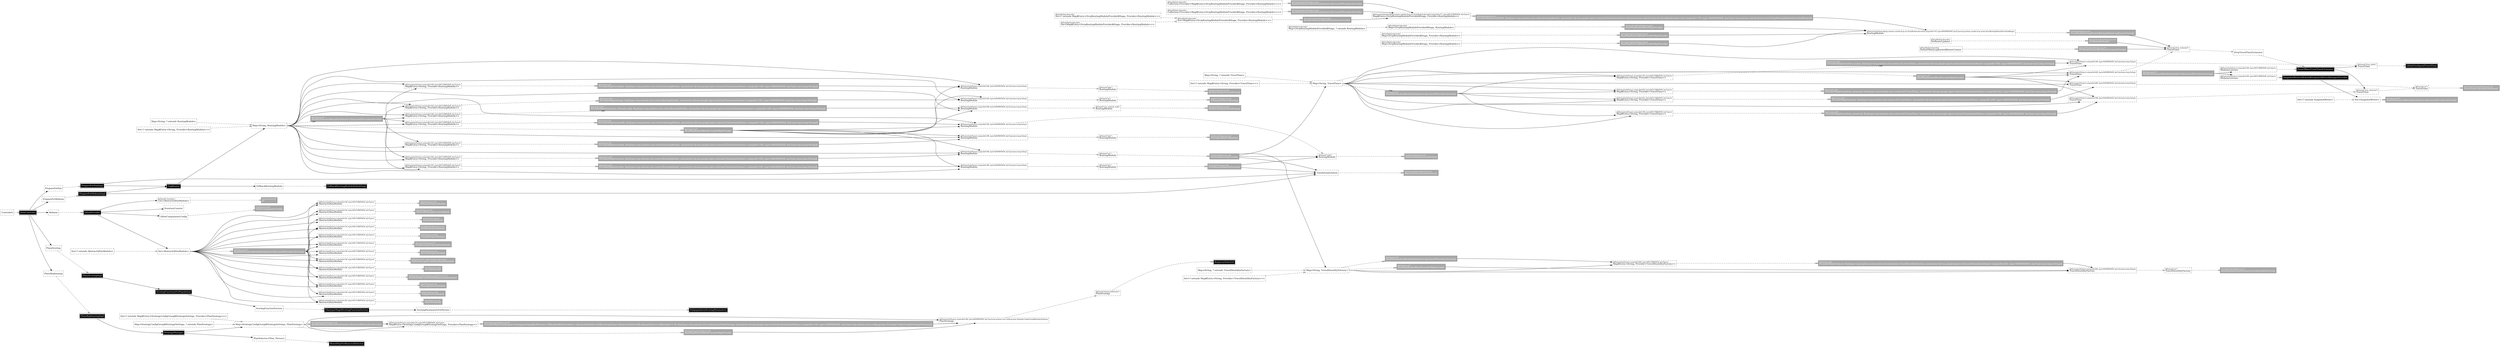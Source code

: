 digraph injector {
graph [rankdir=LR];
x8 [margin="0.02,0", shape=box, style=solid, label=<<table cellspacing="0" cellpadding="5" cellborder="0" border="0"><tr><td align="left" port="header" bgcolor="#aaaaaa"><font color="#ffffff" point-size="10">Injector.java:129<br align="left"/></font><font color="#ffffff">ProviderMapEntry(dvrp_observed, Key[type=org.matsim.core.router.util.TravelTime, annotation=@com.google.inject.internal.Element(setName=,uniqueId=198, type=MAPBINDER, keyType=java.lang.String)])<br align="left"/></font></td></tr></table>>]
x11 [margin="0.02,0", shape=box, style=solid, label=<<table cellspacing="0" cellpadding="5" cellborder="0" border="0"><tr><td align="left" port="header" bgcolor="#aaaaaa"><font color="#ffffff" point-size="10">AbstractDvrpModeModule.java:56<br align="left"/></font><font color="#ffffff">DrtModeModule$DrtRouteCreatorProvider<br align="left"/></font></td></tr></table>>]
x83 [margin="0.02,0", shape=box, style=solid, label=<<table cellspacing="0" cellpadding="5" cellborder="0" border="0"><tr><td align="left" port="header" bgcolor="#aaaaaa"><font color="#ffffff" point-size="10">Injector.java:129<br align="left"/></font><font color="#ffffff">ProviderMapEntry(bike, Key[type=org.matsim.core.router.RoutingModule, annotation=@com.google.inject.internal.Element(setName=,uniqueId=194, type=MAPBINDER, keyType=java.lang.String)])<br align="left"/></font></td></tr></table>>]
x72 [margin="0.02,0", shape=box, style=dashed, label=<<table cellspacing="0" cellpadding="5" cellborder="0" border="0"><tr><td align="left" port="header" bgcolor="#ffffff"><font color="#000000">Set&lt;? extends Map$Entry&lt;String, Provider&lt;RoutingModule&gt;&gt;&gt;<br align="left"/></font></td></tr></table>>]
x77 [margin="0.02,0", shape=box, style=solid, label=<<table cellspacing="0" cellpadding="5" cellborder="0" border="0"><tr><td align="left" port="header" bgcolor="#000000"><font color="#ffffff">SnapshotWritersModule$SnapshotWriterManagerProvider<br align="left"/></font></td></tr></table>>]
x24 [margin="0.02,0", shape=box, style=dashed, label=<<table cellspacing="0" cellpadding="5" cellborder="0" border="0"><tr><td align="left" port="header" bgcolor="#ffffff"><font color="#000000" point-size="10">@Element(setName=,uniqueId=140, type=MULTIBINDER, keyType=)<br align="left"/></font><font color="#000000">AbstractQSimModule<br align="left"/></font></td></tr></table>>]
x36 [margin="0.02,0", shape=box, style=dashed, label=<<table cellspacing="0" cellpadding="5" cellborder="0" border="0"><tr><td align="left" port="header" bgcolor="#ffffff"><font color="#000000" point-size="10">@Element(setName=,uniqueId=163, type=MULTIBINDER, keyType=)<br align="left"/></font><font color="#000000">AbstractQSimModule<br align="left"/></font></td></tr></table>>]
x126 [margin="0.02,0", shape=box, style=dashed, label=<<table cellspacing="0" cellpadding="5" cellborder="0" border="0"><tr><td align="left" port="header" bgcolor="#ffffff"><font color="#000000" point-size="10">@Named("non_network_walk")<br align="left"/></font><font color="#000000">RoutingModule<br align="left"/></font></td></tr></table>>]
x50 [margin="0.02,0", shape=box, style=solid, label=<<table cellspacing="0" cellpadding="5" cellborder="0" border="0"><tr><td align="left" port="header" bgcolor="#aaaaaa"><font color="#ffffff" point-size="10">AbstractDvrpModeModule.java:64<br align="left"/></font><font color="#ffffff">RealMultibinder$RealMultibinderProvider<br align="left"/></font></td></tr></table>>]
x55 [margin="0.02,0", shape=box, style=solid, label=<<table cellspacing="0" cellpadding="5" cellborder="0" border="0"><tr><td align="left" port="header" bgcolor="#aaaaaa"><font color="#ffffff" point-size="10">AbstractDvrpModeModule.java:64<br align="left"/></font><font color="#ffffff">RealMultibinder$RealMultibinderCollectionOfProvidersProvider<br align="left"/></font></td></tr></table>>]
x68 [margin="0.02,0", shape=box, style=dashed, label=<<table cellspacing="0" cellpadding="5" cellborder="0" border="0"><tr><td align="left" port="header" bgcolor="#ffffff"><font color="#000000" point-size="10">@Element(setName=,uniqueId=156, type=MULTIBINDER, keyType=)<br align="left"/></font><font color="#000000">MobsimListener<br align="left"/></font></td></tr></table>>]
x51 [margin="0.02,0", shape=box, style=dashed, label=<<table cellspacing="0" cellpadding="5" cellborder="0" border="0"><tr><td align="left" port="header" bgcolor="#ffffff"><font color="#000000">DvrpTravelTimeEstimator<br align="left"/></font></td></tr></table>>]
x99 [margin="0.02,0", shape=box, style=dashed, label=<<table cellspacing="0" cellpadding="5" cellborder="0" border="0"><tr><td align="left" port="header" bgcolor="#ffffff"><font color="#000000" point-size="10">@Element(setName=,uniqueId=192, type=MAPBINDER, keyType=java.lang.String)<br align="left"/></font><font color="#000000">RoutingModule<br align="left"/></font></td></tr></table>>]
x113 [margin="0.02,0", shape=box, style=dashed, label=<<table cellspacing="0" cellpadding="5" cellborder="0" border="0"><tr><td align="left" port="header" bgcolor="#ffffff"><font color="#000000" point-size="10">@Element(setName=,uniqueId=185, type=MULTIBINDER, keyType=)<br align="left"/></font><font color="#000000">Map$Entry&lt;String, Provider&lt;RoutingModule&gt;&gt;<br align="left"/></font></td></tr></table>>]
x37 [margin="0.02,0", shape=box, style=solid, label=<<table cellspacing="0" cellpadding="5" cellborder="0" border="0"><tr><td align="left" port="header" bgcolor="#aaaaaa"><font color="#ffffff" point-size="10">FleetModule.java:81<br align="left"/></font><font color="#ffffff">FleetModule$2<br align="left"/></font></td></tr></table>>]
x127 [margin="0.02,0", shape=box, style=solid, label=<<table cellspacing="0" cellpadding="5" cellborder="0" border="0"><tr><td align="left" port="header" bgcolor="#aaaaaa"><font color="#ffffff" point-size="10">TripRouterModule.java:58<br align="left"/></font><font color="#ffffff">BeelineTeleportationRouting<br align="left"/></font></td></tr></table>>]
x54 [margin="0.02,0", shape=box, style=dashed, label=<<table cellspacing="0" cellpadding="5" cellborder="0" border="0"><tr><td align="left" port="header" bgcolor="#ffffff"><font color="#000000" point-size="10">@DvrpMode(value=drt)<br align="left"/></font><font color="#000000">Collection&lt;Provider&lt;Map$Entry&lt;DvrpRoutingModuleProvider$Stage, Provider&lt;RoutingModule&gt;&gt;&gt;&gt;<br align="left"/></font></td></tr></table>>]
x131 [margin="0.02,0", shape=box, style=solid, label=<<table cellspacing="0" cellpadding="5" cellborder="0" border="0"><tr><td align="left" port="header" bgcolor="#aaaaaa"><font color="#ffffff" point-size="10">Injector.java:129<br align="left"/></font><font color="#ffffff">ProviderMapEntry(pt, Key[type=org.matsim.core.router.RoutingModule, annotation=@com.google.inject.internal.Element(setName=,uniqueId=182, type=MAPBINDER, keyType=java.lang.String)])<br align="left"/></font></td></tr></table>>]
x25 [margin="0.02,0", shape=box, style=solid, label=<<table cellspacing="0" cellpadding="5" cellborder="0" border="0"><tr><td align="left" port="header" bgcolor="#aaaaaa"><font color="#ffffff" point-size="10">QSimModule.java:96<br align="left"/></font><font color="#ffffff">TeleportationModule<br align="left"/></font></td></tr></table>>]
x49 [margin="0.02,0", shape=box, style=dashed, label=<<table cellspacing="0" cellpadding="5" cellborder="0" border="0"><tr><td align="left" port="header" bgcolor="#ffffff"><font color="#000000" point-size="10">@DvrpMode(value=drt)<br align="left"/></font><font color="#000000">Set&lt;Map$Entry&lt;DvrpRoutingModuleProvider$Stage, Provider&lt;RoutingModule&gt;&gt;&gt;<br align="left"/></font></td></tr></table>>]
x16 [margin="0.02,0", shape=box, style=solid, label=<<table cellspacing="0" cellpadding="5" cellborder="0" border="0"><tr><td align="left" port="header" bgcolor="#000000"><font color="#ffffff">DvrpOfflineTravelTimeEstimator<br align="left"/></font></td></tr></table>>]
x62 [margin="0.02,0", shape=box, style=dashed, label=<<table cellspacing="0" cellpadding="5" cellborder="0" border="0"><tr><td align="left" port="header" bgcolor="#ffffff"><font color="#000000">Map&lt;StrategyConfigGroup$StrategySettings, ? extends PlanStrategy&gt;<br align="left"/></font></td></tr></table>>]
x124 [margin="0.02,0", shape=box, style=dashed, label=<<table cellspacing="0" cellpadding="5" cellborder="0" border="0"><tr><td align="left" port="header" bgcolor="#ffffff"><font color="#000000" point-size="10">@Element(setName=@org.matsim.contrib.dvrp.run.DvrpMode(value=drt),uniqueId=171, type=MULTIBINDER, keyType=)<br align="left"/></font><font color="#000000">Map$Entry&lt;DvrpRoutingModuleProvider$Stage, Provider&lt;RoutingModule&gt;&gt;<br align="left"/></font></td></tr></table>>]
x2 [margin="0.02,0", shape=box, style=dashed, label=<<table cellspacing="0" cellpadding="5" cellborder="0" border="0"><tr><td align="left" port="header" bgcolor="#ffffff"><font color="#000000" point-size="10">@Element(setName=,uniqueId=201, type=MULTIBINDER, keyType=)<br align="left"/></font><font color="#000000">Map$Entry&lt;String, Provider&lt;TravelTime&gt;&gt;<br align="left"/></font></td></tr></table>>]
x35 [margin="0.02,0", shape=box, style=solid, label=<<table cellspacing="0" cellpadding="5" cellborder="0" border="0"><tr><td align="left" port="header" bgcolor="#aaaaaa"><font color="#ffffff" point-size="10">Modules.java:237<br align="left"/></font><font color="#ffffff">RealMultibinder$RealMultibinderCollectionOfProvidersProvider<br align="left"/></font></td></tr></table>>]
x56 [margin="0.02,0", shape=box, style=dashed, label=<<table cellspacing="0" cellpadding="5" cellborder="0" border="0"><tr><td align="left" port="header" bgcolor="#ffffff"><font color="#000000">Set&lt;? extends Map$Entry&lt;String, Provider&lt;TravelDisutilityFactory&gt;&gt;&gt;<br align="left"/></font></td></tr></table>>]
x98 [margin="0.02,0", shape=box, style=solid, label=<<table cellspacing="0" cellpadding="5" cellborder="0" border="0"><tr><td align="left" port="header" bgcolor="#aaaaaa"><font color="#ffffff" point-size="10">AbstractDvrpModeModule.java:64<br align="left"/></font><font color="#ffffff">RealMapBinder$RealProviderMapProvider<br align="left"/></font></td></tr></table>>]
x59 [margin="0.02,0", shape=box, style=dashed, label=<<table cellspacing="0" cellpadding="5" cellborder="0" border="0"><tr><td align="left" port="header" bgcolor="#ffffff"><font color="#000000">FallbackRoutingModule<br align="left"/></font></td></tr></table>>]
x82 [margin="0.02,0", shape=box, style=dashed, label=<<table cellspacing="0" cellpadding="5" cellborder="0" border="0"><tr><td align="left" port="header" bgcolor="#ffffff"><font color="#000000" point-size="10">@Element(setName=,uniqueId=195, type=MULTIBINDER, keyType=)<br align="left"/></font><font color="#000000">Map$Entry&lt;String, Provider&lt;RoutingModule&gt;&gt;<br align="left"/></font></td></tr></table>>]
x105 [margin="0.02,0", shape=box, style=dashed, label=<<table cellspacing="0" cellpadding="5" cellborder="0" border="0"><tr><td align="left" port="header" bgcolor="#ffffff"><font color="#000000" point-size="10">@Element(setName=,uniqueId=190, type=MAPBINDER, keyType=java.lang.String)<br align="left"/></font><font color="#000000">RoutingModule<br align="left"/></font></td></tr></table>>]
x173 [margin="0.02,0", shape=box, style=dashed, label=<<table cellspacing="0" cellpadding="5" cellborder="0" border="0"><tr><td align="left" port="header" bgcolor="#ffffff"><font color="#000000">Map&lt;String, RoutingModule&gt;<br align="left"/></font></td></tr></table>>]
x7 [margin="0.02,0", shape=box, style=dashed, label=<<table cellspacing="0" cellpadding="5" cellborder="0" border="0"><tr><td align="left" port="header" bgcolor="#ffffff"><font color="#000000" point-size="10">@Element(setName=,uniqueId=199, type=MULTIBINDER, keyType=)<br align="left"/></font><font color="#000000">Map$Entry&lt;String, Provider&lt;TravelTime&gt;&gt;<br align="left"/></font></td></tr></table>>]
x116 [margin="0.02,0", shape=box, style=solid, label=<<table cellspacing="0" cellpadding="5" cellborder="0" border="0"><tr><td align="left" port="header" bgcolor="#aaaaaa"><font color="#ffffff" point-size="10">Injector.java:129<br align="left"/></font><font color="#ffffff">ProviderMapEntry(ride, Key[type=org.matsim.core.router.RoutingModule, annotation=@com.google.inject.internal.Element(setName=,uniqueId=190, type=MAPBINDER, keyType=java.lang.String)])<br align="left"/></font></td></tr></table>>]
x146 [margin="0.02,0", shape=box, style=solid, label=<<table cellspacing="0" cellpadding="5" cellborder="0" border="0"><tr><td align="left" port="header" bgcolor="#000000"><font color="#ffffff">PrepareForMobsimImpl<br align="left"/></font></td></tr></table>>]
x120 [margin="0.02,0", shape=box, style=dashed, label=<<table cellspacing="0" cellpadding="5" cellborder="0" border="0"><tr><td align="left" port="header" bgcolor="#ffffff"><font color="#000000" point-size="10">@Element(setName=@org.matsim.contrib.dvrp.run.DvrpMode(value=drt),uniqueId=170, type=MAPBINDER, keyType=org.matsim.contrib.dvrp.router.DvrpRoutingModuleProvider$Stage)<br align="left"/></font><font color="#000000">RoutingModule<br align="left"/></font></td></tr></table>>]
x115 [margin="0.02,0", shape=box, style=dashed, label=<<table cellspacing="0" cellpadding="5" cellborder="0" border="0"><tr><td align="left" port="header" bgcolor="#ffffff"><font color="#000000" point-size="10">@Element(setName=,uniqueId=191, type=MULTIBINDER, keyType=)<br align="left"/></font><font color="#000000">Map$Entry&lt;String, Provider&lt;RoutingModule&gt;&gt;<br align="left"/></font></td></tr></table>>]
x17 [margin="0.02,0", shape=box, style=dashed, label=<<table cellspacing="0" cellpadding="5" cellborder="0" border="0"><tr><td align="left" port="header" bgcolor="#ffffff"><font color="#000000" point-size="10">@Element(setName=,uniqueId=139, type=MULTIBINDER, keyType=)<br align="left"/></font><font color="#000000">AbstractQSimModule<br align="left"/></font></td></tr></table>>]
x61 [margin="0.02,0", shape=box, style=dashed, label=<<table cellspacing="0" cellpadding="5" cellborder="0" border="0"><tr><td align="left" port="header" bgcolor="#ffffff"><font color="#000000" point-size="10">@DvrpMode(value=drt)<br align="left"/></font><font color="#000000">Set&lt;? extends Map$Entry&lt;DvrpRoutingModuleProvider$Stage, Provider&lt;RoutingModule&gt;&gt;&gt;<br align="left"/></font></td></tr></table>>]
x31 [margin="0.02,0", shape=box, style=solid, label=<<table cellspacing="0" cellpadding="5" cellborder="0" border="0"><tr><td align="left" port="header" bgcolor="#aaaaaa"><font color="#ffffff" point-size="10">QSimModule.java:96<br align="left"/></font><font color="#ffffff">PopulationModule<br align="left"/></font></td></tr></table>>]
x130 [margin="0.02,0", shape=box, style=dashed, label=<<table cellspacing="0" cellpadding="5" cellborder="0" border="0"><tr><td align="left" port="header" bgcolor="#ffffff"><font color="#000000" point-size="10">@Element(setName=,uniqueId=183, type=MULTIBINDER, keyType=)<br align="left"/></font><font color="#000000">Map$Entry&lt;String, Provider&lt;RoutingModule&gt;&gt;<br align="left"/></font></td></tr></table>>]
x137 [margin="0.02,0", shape=box, style=dashed, label=<<table cellspacing="0" cellpadding="5" cellborder="0" border="0"><tr><td align="left" port="header" bgcolor="#ffffff"><font color="#000000" point-size="10">@Element(setName=,uniqueId=202, type=MAPBINDER, keyType=java.lang.String)<br align="left"/></font><font color="#000000">TravelTime<br align="left"/></font></td></tr></table>>]
x156 [margin="0.02,0", shape=box, style=dashed, label=<<table cellspacing="0" cellpadding="5" cellborder="0" border="0"><tr><td align="left" port="header" bgcolor="#ffffff"><font color="#000000">Map&lt;String, ? extends TravelDisutilityFactory&gt;<br align="left"/></font></td></tr></table>>]
x9 [margin="0.02,0", shape=box, style=dashed, label=<<table cellspacing="0" cellpadding="5" cellborder="0" border="0"><tr><td align="left" port="header" bgcolor="#ffffff"><font color="#000000" point-size="10">@Element(setName=,uniqueId=146, type=MAPBINDER, keyType=org.matsim.core.config.groups.StrategyConfigGroup$StrategySettings)<br align="left"/></font><font color="#000000">PlanStrategy<br align="left"/></font></td></tr></table>>]
x84 [margin="0.02,0", shape=box, style=solid, label=<<table cellspacing="0" cellpadding="5" cellborder="0" border="0"><tr><td align="left" port="header" bgcolor="#000000"><font color="#ffffff">StrategyManager<br align="left"/></font></td></tr></table>>]
x103 [margin="0.02,0", shape=box, style=dashed, label=<<table cellspacing="0" cellpadding="5" cellborder="0" border="0"><tr><td align="left" port="header" bgcolor="#ffffff"><font color="#000000" point-size="10">@Element(setName=,uniqueId=182, type=MAPBINDER, keyType=java.lang.String)<br align="left"/></font><font color="#000000">RoutingModule<br align="left"/></font></td></tr></table>>]
x158 [margin="0.02,0", shape=box, style=solid, label=<<table cellspacing="0" cellpadding="5" cellborder="0" border="0"><tr><td align="left" port="header" bgcolor="#aaaaaa"><font color="#ffffff" point-size="10">Controler.java:500<br align="left"/></font><font color="#ffffff">QSimComponentsConfig<br align="left"/></font></td></tr></table>>]
x135 [margin="0.02,0", shape=box, style=dashed, label=<<table cellspacing="0" cellpadding="5" cellborder="0" border="0"><tr><td align="left" port="header" bgcolor="#ffffff"><font color="#000000" point-size="10">@DvrpMode(value=drt)<br align="left"/></font><font color="#000000">Map&lt;DvrpRoutingModuleProvider$Stage, ? extends RoutingModule&gt;<br align="left"/></font></td></tr></table>>]
x86 [margin="0.02,0", shape=box, style=dashed, label=<<table cellspacing="0" cellpadding="5" cellborder="0" border="0"><tr><td align="left" port="header" bgcolor="#ffffff"><font color="#000000">Map&lt;String, ? extends RoutingModule&gt;<br align="left"/></font></td></tr></table>>]
x14 [margin="0.02,0", shape=box, style=solid, label=<<table cellspacing="0" cellpadding="5" cellborder="0" border="0"><tr><td align="left" port="header" bgcolor="#aaaaaa"><font color="#ffffff" point-size="10">Injector.java:129<br align="left"/></font><font color="#ffffff">ProviderMapEntry(dvrp_initial, Key[type=org.matsim.core.router.util.TravelTime, annotation=@com.google.inject.internal.Element(setName=,uniqueId=196, type=MAPBINDER, keyType=java.lang.String)])<br align="left"/></font></td></tr></table>>]
x164 [margin="0.02,0", shape=box, style=dashed, label=<<table cellspacing="0" cellpadding="5" cellborder="0" border="0"><tr><td align="left" port="header" bgcolor="#ffffff"><font color="#000000">ScoringFunctionFactory<br align="left"/></font></td></tr></table>>]
x102 [margin="0.02,0", shape=box, style=dashed, label=<<table cellspacing="0" cellpadding="5" cellborder="0" border="0"><tr><td align="left" port="header" bgcolor="#ffffff"><font color="#000000" point-size="10">@Element(setName=,uniqueId=204, type=MAPBINDER, keyType=java.lang.String)<br align="left"/></font><font color="#000000">TravelDisutilityFactory<br align="left"/></font></td></tr></table>>]
x147 [margin="0.02,0", shape=box, style=dashed, label=<<table cellspacing="0" cellpadding="5" cellborder="0" border="0"><tr><td align="left" port="header" bgcolor="#ffffff"><font color="#000000">Mobsim<br align="left"/></font></td></tr></table>>]
x81 [margin="0.02,0", shape=box, style=solid, label=<<table cellspacing="0" cellpadding="5" cellborder="0" border="0"><tr><td align="left" port="header" bgcolor="#aaaaaa"><font color="#ffffff" point-size="10">Injector.java:129<br align="left"/></font><font color="#ffffff">ProviderMapEntry(walk, Key[type=org.matsim.core.router.RoutingModule, annotation=@com.google.inject.internal.Element(setName=,uniqueId=192, type=MAPBINDER, keyType=java.lang.String)])<br align="left"/></font></td></tr></table>>]
x92 [margin="0.02,0", shape=box, style=solid, label=<<table cellspacing="0" cellpadding="5" cellborder="0" border="0"><tr><td align="left" port="header" bgcolor="#aaaaaa"><font color="#ffffff" point-size="10">TimeInterpretationModule.java:16<br align="left"/></font><font color="#ffffff">#provideTimeInterpretation()<br align="left"/></font></td></tr></table>>]
x100 [margin="0.02,0", shape=box, style=dashed, label=<<table cellspacing="0" cellpadding="5" cellborder="0" border="0"><tr><td align="left" port="header" bgcolor="#ffffff"><font color="#000000" point-size="10">@Element(setName=,uniqueId=194, type=MAPBINDER, keyType=java.lang.String)<br align="left"/></font><font color="#000000">RoutingModule<br align="left"/></font></td></tr></table>>]
x117 [margin="0.02,0", shape=box, style=solid, label=<<table cellspacing="0" cellpadding="5" cellborder="0" border="0"><tr><td align="left" port="header" bgcolor="#aaaaaa"><font color="#ffffff" point-size="10">Modules.java:237<br align="left"/></font><font color="#ffffff">RealMultibinder$RealMultibinderCollectionOfProvidersProvider<br align="left"/></font></td></tr></table>>]
x140 [margin="0.02,0", shape=box, style=solid, label=<<table cellspacing="0" cellpadding="5" cellborder="0" border="0"><tr><td align="left" port="header" bgcolor="#aaaaaa"><font color="#ffffff" point-size="10">Injector.java:129<br align="left"/></font><font color="#ffffff">ProviderMapEntry(car, Key[type=org.matsim.core.router.costcalculators.TravelDisutilityFactory, annotation=@com.google.inject.internal.Element(setName=,uniqueId=204, type=MAPBINDER, keyType=java.lang.String)])<br align="left"/></font></td></tr></table>>]
x28 [margin="0.02,0", shape=box, style=dashed, label=<<table cellspacing="0" cellpadding="5" cellborder="0" border="0"><tr><td align="left" port="header" bgcolor="#ffffff"><font color="#000000" point-size="10">@Element(setName=,uniqueId=142, type=MULTIBINDER, keyType=)<br align="left"/></font><font color="#000000">AbstractQSimModule<br align="left"/></font></td></tr></table>>]
x153 [margin="0.02,0", shape=box, style=solid, label=<<table cellspacing="0" cellpadding="5" cellborder="0" border="0"><tr><td align="left" port="header" bgcolor="#aaaaaa"><font color="#ffffff" point-size="10">AbstractDvrpModeModule.java:56<br align="left"/></font><font color="#ffffff">DrtModeModule$1<br align="left"/></font></td></tr></table>>]
x118 [margin="0.02,0", shape=box, style=dashed, label=<<table cellspacing="0" cellpadding="5" cellborder="0" border="0"><tr><td align="left" port="header" bgcolor="#ffffff"><font color="#000000" point-size="10">@Element(setName=,uniqueId=187, type=MULTIBINDER, keyType=)<br align="left"/></font><font color="#000000">Map$Entry&lt;String, Provider&lt;RoutingModule&gt;&gt;<br align="left"/></font></td></tr></table>>]
x73 [margin="0.02,0", shape=box, style=dashed, label=<<table cellspacing="0" cellpadding="5" cellborder="0" border="0"><tr><td align="left" port="header" bgcolor="#ffffff"><font color="#000000">PlansScoring<br align="left"/></font></td></tr></table>>]
x151 [margin="0.02,0", shape=box, style=solid, label=<<table cellspacing="0" cellpadding="5" cellborder="0" border="0"><tr><td align="left" port="header" bgcolor="#000000"><font color="#ffffff">NewControler<br align="left"/></font></td></tr></table>>]
x29 [margin="0.02,0", shape=box, style=solid, label=<<table cellspacing="0" cellpadding="5" cellborder="0" border="0"><tr><td align="left" port="header" bgcolor="#aaaaaa"><font color="#ffffff" point-size="10">QSimModule.java:96<br align="left"/></font><font color="#ffffff">NetworkChangeEventsModule<br align="left"/></font></td></tr></table>>]
x134 [margin="0.02,0", shape=box, style=solid, label=<<table cellspacing="0" cellpadding="5" cellborder="0" border="0"><tr><td align="left" port="header" bgcolor="#aaaaaa"><font color="#ffffff" point-size="10">Injector.java:129<br align="left"/></font><font color="#ffffff">ProviderMapEntry(non_network_walk, Key[type=org.matsim.core.router.RoutingModule, annotation=@com.google.inject.internal.Element(setName=,uniqueId=188, type=MAPBINDER, keyType=java.lang.String)])<br align="left"/></font></td></tr></table>>]
x161 [margin="0.02,0", shape=box, style=solid, label=<<table cellspacing="0" cellpadding="5" cellborder="0" border="0"><tr><td align="left" port="header" bgcolor="#000000"><font color="#ffffff">SubpopulationScoringParameters<br align="left"/></font></td></tr></table>>]
x157 [margin="0.02,0", shape=box, style=dashed, label=<<table cellspacing="0" cellpadding="5" cellborder="0" border="0"><tr><td align="left" port="header" bgcolor="#ffffff"><font color="#000000">QSimComponentsConfig<br align="left"/></font></td></tr></table>>]
x5 [margin="0.02,0", shape=box, style=dashed, label=<<table cellspacing="0" cellpadding="5" cellborder="0" border="0"><tr><td align="left" port="header" bgcolor="#ffffff"><font color="#000000" point-size="10">@Element(setName=,uniqueId=203, type=MULTIBINDER, keyType=)<br align="left"/></font><font color="#000000">Map$Entry&lt;String, Provider&lt;TravelTime&gt;&gt;<br align="left"/></font></td></tr></table>>]
x48 [margin="0.02,0", shape=box, style=solid, label=<<table cellspacing="0" cellpadding="5" cellborder="0" border="0"><tr><td align="left" port="header" bgcolor="#aaaaaa"><font color="#ffffff" point-size="10">Controler.java:223<br align="left"/></font><font color="#ffffff">[]<br align="left"/></font></td></tr></table>>]
x144 [margin="0.02,0", shape=box, style=solid, label=<<table cellspacing="0" cellpadding="5" cellborder="0" border="0"><tr><td align="left" port="header" bgcolor="#aaaaaa"><font color="#ffffff" point-size="10">Injector.java:127<br align="left"/></font><font color="#ffffff">RealMapBinder$RealProviderMapProvider<br align="left"/></font></td></tr></table>>]
x12 [margin="0.02,0", shape=box, style=dashed, label=<<table cellspacing="0" cellpadding="5" cellborder="0" border="0"><tr><td align="left" port="header" bgcolor="#ffffff"><font color="#000000">Map&lt;String, ? extends TravelTime&gt;<br align="left"/></font></td></tr></table>>]
x101 [margin="0.02,0", shape=box, style=dashed, label=<<table cellspacing="0" cellpadding="5" cellborder="0" border="0"><tr><td align="left" port="header" bgcolor="#ffffff"><font color="#000000">Set&lt;? extends Map$Entry&lt;String, Provider&lt;TravelTime&gt;&gt;&gt;<br align="left"/></font></td></tr></table>>]
x107 [margin="0.02,0", shape=box, style=dashed, label=<<table cellspacing="0" cellpadding="5" cellborder="0" border="0"><tr><td align="left" port="header" bgcolor="#ffffff"><font color="#000000" point-size="10">@Element(setName=,uniqueId=184, type=MAPBINDER, keyType=java.lang.String)<br align="left"/></font><font color="#000000">RoutingModule<br align="left"/></font></td></tr></table>>]
x30 [margin="0.02,0", shape=box, style=dashed, label=<<table cellspacing="0" cellpadding="5" cellborder="0" border="0"><tr><td align="left" port="header" bgcolor="#ffffff"><font color="#000000" point-size="10">@Element(setName=,uniqueId=141, type=MULTIBINDER, keyType=)<br align="left"/></font><font color="#000000">AbstractQSimModule<br align="left"/></font></td></tr></table>>]
x166 [margin="0.02,0", shape=box, style=solid, label=<<table cellspacing="0" cellpadding="5" cellborder="0" border="0"><tr><td align="left" port="header" bgcolor="#000000"><font color="#ffffff">TripRouter<br align="left"/></font></td></tr></table>>]
x145 [margin="0.02,0", shape=box, style=dashed, label=<<table cellspacing="0" cellpadding="5" cellborder="0" border="0"><tr><td align="left" port="header" bgcolor="#ffffff"><font color="#000000">PrepareForMobsim<br align="left"/></font></td></tr></table>>]
x0 [margin="0.02,0", shape=box, style=dashed, label=<<table cellspacing="0" cellpadding="5" cellborder="0" border="0"><tr><td align="left" port="header" bgcolor="#ffffff"><font color="#000000">Map&lt;StrategyConfigGroup$StrategySettings, PlanStrategy&gt;<br align="left"/></font></td></tr></table>>]
x53 [margin="0.02,0", shape=box, style=solid, label=<<table cellspacing="0" cellpadding="5" cellborder="0" border="0"><tr><td align="left" port="header" bgcolor="#aaaaaa"><font color="#ffffff" point-size="10">AbstractDvrpModeModule.java:64<br align="left"/></font><font color="#ffffff">RealMultibinder$RealMultibinderCollectionOfProvidersProvider<br align="left"/></font></td></tr></table>>]
x85 [margin="0.02,0", shape=box, style=solid, label=<<table cellspacing="0" cellpadding="5" cellborder="0" border="0"><tr><td align="left" port="header" bgcolor="#aaaaaa"><font color="#ffffff" point-size="10">StrategyManagerModule.java:54<br align="left"/></font><font color="#ffffff">RealMultibinder$RealMultibinderCollectionOfProvidersProvider<br align="left"/></font></td></tr></table>>]
x27 [margin="0.02,0", shape=box, style=solid, label=<<table cellspacing="0" cellpadding="5" cellborder="0" border="0"><tr><td align="left" port="header" bgcolor="#aaaaaa"><font color="#ffffff" point-size="10">QSimModule.java:96<br align="left"/></font><font color="#ffffff">TransitEngineModule<br align="left"/></font></td></tr></table>>]
x125 [margin="0.02,0", shape=box, style=solid, label=<<table cellspacing="0" cellpadding="5" cellborder="0" border="0"><tr><td align="left" port="header" bgcolor="#aaaaaa"><font color="#ffffff" point-size="10">DrtModeModule.java:121<br align="left"/></font><font color="#ffffff">ProviderMapEntry(MAIN, Key[type=org.matsim.core.router.RoutingModule, annotation=@com.google.inject.internal.Element(setName=@org.matsim.contrib.dvrp.run.DvrpMode(value=drt),uniqueId=170, type=MAPBINDER, keyType=org.matsim.contrib.dvrp.router.DvrpRoutingModuleProvider$Stage)])<br align="left"/></font></td></tr></table>>]
x10 [margin="0.02,0", shape=box, style=dashed, label=<<table cellspacing="0" cellpadding="5" cellborder="0" border="0"><tr><td align="left" port="header" bgcolor="#ffffff"><font color="#000000" point-size="10">@DvrpMode(value=drt)<br align="left"/></font><font color="#000000">DefaultMainLegRouter$RouteCreator<br align="left"/></font></td></tr></table>>]
x43 [margin="0.02,0", shape=box, style=solid, label=<<table cellspacing="0" cellpadding="5" cellborder="0" border="0"><tr><td align="left" port="header" bgcolor="#aaaaaa"><font color="#ffffff" point-size="10">MultiModeDrtModule.java:43<br align="left"/></font><font color="#ffffff">DrtModeQSimModule<br align="left"/></font></td></tr></table>>]
x159 [margin="0.02,0", shape=box, style=dashed, label=<<table cellspacing="0" cellpadding="5" cellborder="0" border="0"><tr><td align="left" port="header" bgcolor="#ffffff"><font color="#000000">Set&lt;? extends SnapshotWriter&gt;<br align="left"/></font></td></tr></table>>]
x123 [margin="0.02,0", shape=box, style=solid, label=<<table cellspacing="0" cellpadding="5" cellborder="0" border="0"><tr><td align="left" port="header" bgcolor="#000000"><font color="#ffffff">PlansScoringImpl<br align="left"/></font></td></tr></table>>]
x23 [margin="0.02,0", shape=box, style=solid, label=<<table cellspacing="0" cellpadding="5" cellborder="0" border="0"><tr><td align="left" port="header" bgcolor="#aaaaaa"><font color="#ffffff" point-size="10">Injector.java:127<br align="left"/></font><font color="#ffffff">RealMultibinder$RealMultibinderCollectionOfProvidersProvider<br align="left"/></font></td></tr></table>>]
x154 [margin="0.02,0", shape=box, style=dashed, label=<<table cellspacing="0" cellpadding="5" cellborder="0" border="0"><tr><td align="left" port="header" bgcolor="#ffffff"><font color="#000000" point-size="10">@Named("walk")<br align="left"/></font><font color="#000000">RoutingModule<br align="left"/></font></td></tr></table>>]
x90 [margin="0.02,0", shape=box, style=solid, label=<<table cellspacing="0" cellpadding="5" cellborder="0" border="0"><tr><td align="left" port="header" bgcolor="#aaaaaa"><font color="#ffffff" point-size="10">Injector.java:127<br align="left"/></font><font color="#ffffff">RealMapBinder$RealProviderMapProvider<br align="left"/></font></td></tr></table>>]
x132 [margin="0.02,0", shape=box, style=dashed, label=<<table cellspacing="0" cellpadding="5" cellborder="0" border="0"><tr><td align="left" port="header" bgcolor="#ffffff"><font color="#000000" point-size="10">@Named("dvrp_estimated")<br align="left"/></font><font color="#000000">TravelTime<br align="left"/></font></td></tr></table>>]
x168 [margin="0.02,0", shape=box, style=solid, label=<<table cellspacing="0" cellpadding="5" cellborder="0" border="0"><tr><td align="left" port="header" bgcolor="#aaaaaa"><font color="#ffffff" point-size="10">Injector.java:127<br align="left"/></font><font color="#ffffff">RealMultibinder$RealMultibinderCollectionOfProvidersProvider<br align="left"/></font></td></tr></table>>]
x160 [margin="0.02,0", shape=box, style=dashed, label=<<table cellspacing="0" cellpadding="5" cellborder="0" border="0"><tr><td align="left" port="header" bgcolor="#ffffff"><font color="#000000">ScoringParametersForPerson<br align="left"/></font></td></tr></table>>]
x141 [margin="0.02,0", shape=box, style=dashed, label=<<table cellspacing="0" cellpadding="5" cellborder="0" border="0"><tr><td align="left" port="header" bgcolor="#ffffff"><font color="#000000" point-size="10">@Named("car")<br align="left"/></font><font color="#000000">RoutingModule<br align="left"/></font></td></tr></table>>]
x165 [margin="0.02,0", shape=box, style=solid, label=<<table cellspacing="0" cellpadding="5" cellborder="0" border="0"><tr><td align="left" port="header" bgcolor="#000000"><font color="#ffffff">CharyparNagelScoringFunctionFactory<br align="left"/></font></td></tr></table>>]
x46 [margin="0.02,0", shape=box, style=dashed, label=<<table cellspacing="0" cellpadding="5" cellborder="0" border="0"><tr><td align="left" port="header" bgcolor="#ffffff"><font color="#000000" point-size="10">@Named("dvrp_observed")<br align="left"/></font><font color="#000000">TravelTime<br align="left"/></font></td></tr></table>>]
x75 [margin="0.02,0", shape=box, style=solid, label=<<table cellspacing="0" cellpadding="5" cellborder="0" border="0"><tr><td align="left" port="header" bgcolor="#aaaaaa"><font color="#ffffff" point-size="10">AbstractDvrpModeModule.java:64<br align="left"/></font><font color="#ffffff">RealMapBinder$RealProviderMapProvider<br align="left"/></font></td></tr></table>>]
x64 [margin="0.02,0", shape=box, style=dashed, label=<<table cellspacing="0" cellpadding="5" cellborder="0" border="0"><tr><td align="left" port="header" bgcolor="#ffffff"><font color="#000000">ControlerI<br align="left"/></font></td></tr></table>>]
x79 [margin="0.02,0", shape=box, style=solid, label=<<table cellspacing="0" cellpadding="5" cellborder="0" border="0"><tr><td align="left" port="header" bgcolor="#aaaaaa"><font color="#ffffff" point-size="10">TripRouterModule.java:55<br align="left"/></font><font color="#ffffff">FreespeedFactorRouting<br align="left"/></font></td></tr></table>>]
x128 [margin="0.02,0", shape=box, style=dashed, label=<<table cellspacing="0" cellpadding="5" cellborder="0" border="0"><tr><td align="left" port="header" bgcolor="#ffffff"><font color="#000000" point-size="10">@Named("car")<br align="left"/></font><font color="#000000">TravelTime<br align="left"/></font></td></tr></table>>]
x149 [margin="0.02,0", shape=box, style=solid, label=<<table cellspacing="0" cellpadding="5" cellborder="0" border="0"><tr><td align="left" port="header" bgcolor="#000000"><font color="#ffffff">KeepLastSelected<br align="left"/></font></td></tr></table>>]
x143 [margin="0.02,0", shape=box, style=dashed, label=<<table cellspacing="0" cellpadding="5" cellborder="0" border="0"><tr><td align="left" port="header" bgcolor="#ffffff"><font color="#000000" point-size="10">@Element(setName=,uniqueId=196, type=MAPBINDER, keyType=java.lang.String)<br align="left"/></font><font color="#000000">TravelTime<br align="left"/></font></td></tr></table>>]
x110 [margin="0.02,0", shape=box, style=solid, label=<<table cellspacing="0" cellpadding="5" cellborder="0" border="0"><tr><td align="left" port="header" bgcolor="#aaaaaa"><font color="#ffffff" point-size="10">DrtModeModule.java:120<br align="left"/></font><font color="#ffffff">DvrpRoutingModuleProvider<br align="left"/></font></td></tr></table>>]
x129 [margin="0.02,0", shape=box, style=solid, label=<<table cellspacing="0" cellpadding="5" cellborder="0" border="0"><tr><td align="left" port="header" bgcolor="#aaaaaa"><font color="#ffffff" point-size="10">TravelTimeCalculatorModule.java:69<br align="left"/></font><font color="#ffffff">TravelTimeCalculatorModule$1<br align="left"/></font></td></tr></table>>]
x63 [margin="0.02,0", shape=box, style=solid, label=<<table cellspacing="0" cellpadding="5" cellborder="0" border="0"><tr><td align="left" port="header" bgcolor="#aaaaaa"><font color="#ffffff" point-size="10">Injector.java:127<br align="left"/></font><font color="#ffffff">RealMapBinder$RealProviderMapProvider<br align="left"/></font></td></tr></table>>]
x163 [margin="0.02,0", shape=box, style=dashed, label=<<table cellspacing="0" cellpadding="5" cellborder="0" border="0"><tr><td align="left" port="header" bgcolor="#ffffff"><font color="#000000">Set&lt;? extends Map$Entry&lt;StrategyConfigGroup$StrategySettings, Provider&lt;PlanStrategy&gt;&gt;&gt;<br align="left"/></font></td></tr></table>>]
x78 [margin="0.02,0", shape=box, style=dashed, label=<<table cellspacing="0" cellpadding="5" cellborder="0" border="0"><tr><td align="left" port="header" bgcolor="#ffffff"><font color="#000000" point-size="10">@Named("ride")<br align="left"/></font><font color="#000000">RoutingModule<br align="left"/></font></td></tr></table>>]
x96 [margin="0.02,0", shape=box, style=solid, label=<<table cellspacing="0" cellpadding="5" cellborder="0" border="0"><tr><td align="left" port="header" bgcolor="#aaaaaa"><font color="#ffffff" point-size="10">StrategyManagerModule.java:87<br align="left"/></font><font color="#ffffff">ProviderMapEntry([name=strategysettings][nOfParams=5][disableAfterIteration=-1][executionPath=null][strategyName=KeepLastSelected][subpopulation=null][weight=1.0], Key[type=org.matsim.core.replanning.PlanStrategy, annotation=@com.google.inject.internal.Element(setName=,uniqueId=146, type=MAPBINDER, keyType=org.matsim.core.config.groups.StrategyConfigGroup$StrategySettings)])<br align="left"/></font></td></tr></table>>]
x93 [margin="0.02,0", shape=box, style=dashed, label=<<table cellspacing="0" cellpadding="5" cellborder="0" border="0"><tr><td align="left" port="header" bgcolor="#ffffff"><font color="#000000" point-size="10">@DvrpMode(value=drt)<br align="left"/></font><font color="#000000">Map&lt;DvrpRoutingModuleProvider$Stage, RoutingModule&gt;<br align="left"/></font></td></tr></table>>]
x71 [margin="0.02,0", shape=box, style=dashed, label=<<table cellspacing="0" cellpadding="5" cellborder="0" border="0"><tr><td align="left" port="header" bgcolor="#ffffff"><font color="#000000">PlanSelector&lt;Plan, Person&gt;<br align="left"/></font></td></tr></table>>]
x170 [margin="0.02,0", shape=box, style=solid, label=<<table cellspacing="0" cellpadding="5" cellborder="0" border="0"><tr><td align="left" port="header" bgcolor="#aaaaaa"><font color="#ffffff" point-size="10">TripRouterModule.java:55<br align="left"/></font><font color="#ffffff">FreespeedFactorRouting<br align="left"/></font></td></tr></table>>]
x108 [margin="0.02,0", shape=box, style=dashed, label=<<table cellspacing="0" cellpadding="5" cellborder="0" border="0"><tr><td align="left" port="header" bgcolor="#ffffff"><font color="#000000" point-size="10">@Element(setName=,uniqueId=186, type=MAPBINDER, keyType=java.lang.String)<br align="left"/></font><font color="#000000">RoutingModule<br align="left"/></font></td></tr></table>>]
x162 [margin="0.02,0", shape=box, style=solid, label=<<table cellspacing="0" cellpadding="5" cellborder="0" border="0"><tr><td align="left" port="header" bgcolor="#000000"><font color="#ffffff">QSimProvider<br align="left"/></font></td></tr></table>>]
x22 [margin="0.02,0", shape=box, style=solid, label=<<table cellspacing="0" cellpadding="5" cellborder="0" border="0"><tr><td align="left" port="header" bgcolor="#aaaaaa"><font color="#ffffff" point-size="10">QSimModule.java:96<br align="left"/></font><font color="#ffffff">MessageQueueModule<br align="left"/></font></td></tr></table>>]
x42 [margin="0.02,0", shape=box, style=dashed, label=<<table cellspacing="0" cellpadding="5" cellborder="0" border="0"><tr><td align="left" port="header" bgcolor="#ffffff"><font color="#000000" point-size="10">@Element(setName=,uniqueId=174, type=MULTIBINDER, keyType=)<br align="left"/></font><font color="#000000">AbstractQSimModule<br align="left"/></font></td></tr></table>>]
x106 [margin="0.02,0", shape=box, style=solid, label=<<table cellspacing="0" cellpadding="5" cellborder="0" border="0"><tr><td align="left" port="header" bgcolor="#000000"><font color="#ffffff">PlansReplanningImpl<br align="left"/></font></td></tr></table>>]
x109 [margin="0.02,0", shape=box, style=dashed, label=<<table cellspacing="0" cellpadding="5" cellborder="0" border="0"><tr><td align="left" port="header" bgcolor="#ffffff"><font color="#000000" point-size="10">@Named("drt")<br align="left"/></font><font color="#000000">RoutingModule<br align="left"/></font></td></tr></table>>]
x41 [margin="0.02,0", shape=box, style=solid, label=<<table cellspacing="0" cellpadding="5" cellborder="0" border="0"><tr><td align="left" port="header" bgcolor="#aaaaaa"><font color="#ffffff" point-size="10">DrtModeMinCostFlowRebalancingModule.java:57<br align="left"/></font><font color="#ffffff">DrtModeMinCostFlowRebalancingModule$1<br align="left"/></font></td></tr></table>>]
x26 [margin="0.02,0", shape=box, style=dashed, label=<<table cellspacing="0" cellpadding="5" cellborder="0" border="0"><tr><td align="left" port="header" bgcolor="#ffffff"><font color="#000000" point-size="10">@Element(setName=,uniqueId=143, type=MULTIBINDER, keyType=)<br align="left"/></font><font color="#000000">AbstractQSimModule<br align="left"/></font></td></tr></table>>]
x119 [margin="0.02,0", shape=box, style=solid, label=<<table cellspacing="0" cellpadding="5" cellborder="0" border="0"><tr><td align="left" port="header" bgcolor="#aaaaaa"><font color="#ffffff" point-size="10">Injector.java:129<br align="left"/></font><font color="#ffffff">ProviderMapEntry(drt, Key[type=org.matsim.core.router.RoutingModule, annotation=@com.google.inject.internal.Element(setName=,uniqueId=186, type=MAPBINDER, keyType=java.lang.String)])<br align="left"/></font></td></tr></table>>]
x57 [margin="0.02,0", shape=box, style=dashed, label=<<table cellspacing="0" cellpadding="5" cellborder="0" border="0"><tr><td align="left" port="header" bgcolor="#ffffff"><font color="#000000">PrepareForSim<br align="left"/></font></td></tr></table>>]
x95 [margin="0.02,0", shape=box, style=dashed, label=<<table cellspacing="0" cellpadding="5" cellborder="0" border="0"><tr><td align="left" port="header" bgcolor="#ffffff"><font color="#000000" point-size="10">@Element(setName=,uniqueId=147, type=MULTIBINDER, keyType=)<br align="left"/></font><font color="#000000">Map$Entry&lt;StrategyConfigGroup$StrategySettings, Provider&lt;PlanStrategy&gt;&gt;<br align="left"/></font></td></tr></table>>]
x45 [margin="0.02,0", shape=box, style=solid, label=<<table cellspacing="0" cellpadding="5" cellborder="0" border="0"><tr><td align="left" port="header" bgcolor="#aaaaaa"><font color="#ffffff" point-size="10">DvrpModule.java:85<br align="left"/></font><font color="#ffffff">DvrpModule$1<br align="left"/></font></td></tr></table>>]
x47 [margin="0.02,0", shape=box, style=dashed, label=<<table cellspacing="0" cellpadding="5" cellborder="0" border="0"><tr><td align="left" port="header" bgcolor="#ffffff"><font color="#000000" point-size="10">@Named("overrides")<br align="left"/></font><font color="#000000">List&lt;AbstractQSimModule&gt;<br align="left"/></font></td></tr></table>>]
x15 [margin="0.02,0", shape=box, style=dashed, label=<<table cellspacing="0" cellpadding="5" cellborder="0" border="0"><tr><td align="left" port="header" bgcolor="#ffffff"><font color="#000000">Set&lt;AbstractQSimModule&gt;<br align="left"/></font></td></tr></table>>]
x111 [margin="0.02,0", shape=box, style=solid, label=<<table cellspacing="0" cellpadding="5" cellborder="0" border="0"><tr><td align="left" port="header" bgcolor="#000000"><font color="#ffffff">PrepareForSimImpl<br align="left"/></font></td></tr></table>>]
x172 [margin="0.02,0", shape=box, style=solid, label=<<table cellspacing="0" cellpadding="5" cellborder="0" border="0"><tr><td align="left" port="header" bgcolor="#aaaaaa"><font color="#ffffff" point-size="10">TripRouterModule.java:58<br align="left"/></font><font color="#ffffff">BeelineTeleportationRouting<br align="left"/></font></td></tr></table>>]
x6 [margin="0.02,0", shape=box, style=solid, label=<<table cellspacing="0" cellpadding="5" cellborder="0" border="0"><tr><td align="left" port="header" bgcolor="#aaaaaa"><font color="#ffffff" point-size="10">Injector.java:129<br align="left"/></font><font color="#ffffff">ProviderMapEntry(dvrp_estimated, Key[type=org.matsim.core.router.util.TravelTime, annotation=@com.google.inject.internal.Element(setName=,uniqueId=202, type=MAPBINDER, keyType=java.lang.String)])<br align="left"/></font></td></tr></table>>]
x66 [margin="0.02,0", shape=box, style=dashed, label=<<table cellspacing="0" cellpadding="5" cellborder="0" border="0"><tr><td align="left" port="header" bgcolor="#ffffff"><font color="#000000">PlansReplanning<br align="left"/></font></td></tr></table>>]
x87 [margin="0.02,0", shape=box, style=dashed, label=<<table cellspacing="0" cellpadding="5" cellborder="0" border="0"><tr><td align="left" port="header" bgcolor="#ffffff"><font color="#000000" point-size="10">@Named("car")<br align="left"/></font><font color="#000000">TravelDisutilityFactory<br align="left"/></font></td></tr></table>>]
x148 [margin="0.02,0", shape=box, style=dashed, label=<<table cellspacing="0" cellpadding="5" cellborder="0" border="0"><tr><td align="left" port="header" bgcolor="#ffffff"><font color="#000000" point-size="10">@Named("KeepLastSelected")<br align="left"/></font><font color="#000000">PlanStrategy<br align="left"/></font></td></tr></table>>]
x33 [margin="0.02,0", shape=box, style=solid, label=<<table cellspacing="0" cellpadding="5" cellborder="0" border="0"><tr><td align="left" port="header" bgcolor="#aaaaaa"><font color="#ffffff" point-size="10">MobsimScopeEventHandlingModule.java:41<br align="left"/></font><font color="#ffffff">MobsimScopeEventHandlingModule$1<br align="left"/></font></td></tr></table>>]
x70 [margin="0.02,0", shape=box, style=solid, label=<<table cellspacing="0" cellpadding="5" cellborder="0" border="0"><tr><td align="left" port="header" bgcolor="#000000"><font color="#ffffff">ScoringFunctionsForPopulation<br align="left"/></font></td></tr></table>>]
x1 [margin="0.02,0", shape=box, style=dashed, label=<<table cellspacing="0" cellpadding="5" cellborder="0" border="0"><tr><td align="left" port="header" bgcolor="#ffffff"><font color="#000000">Map&lt;String, TravelTime&gt;<br align="left"/></font></td></tr></table>>]
x38 [margin="0.02,0", shape=box, style=dashed, label=<<table cellspacing="0" cellpadding="5" cellborder="0" border="0"><tr><td align="left" port="header" bgcolor="#ffffff"><font color="#000000" point-size="10">@Element(setName=,uniqueId=161, type=MULTIBINDER, keyType=)<br align="left"/></font><font color="#000000">AbstractQSimModule<br align="left"/></font></td></tr></table>>]
x52 [margin="0.02,0", shape=box, style=dashed, label=<<table cellspacing="0" cellpadding="5" cellborder="0" border="0"><tr><td align="left" port="header" bgcolor="#ffffff"><font color="#000000" point-size="10">@DvrpMode(value=drt)<br align="left"/></font><font color="#000000">Collection&lt;Provider&lt;Map$Entry&lt;DvrpRoutingModuleProvider$Stage, Provider&lt;RoutingModule&gt;&gt;&gt;&gt;<br align="left"/></font></td></tr></table>>]
x20 [margin="0.02,0", shape=box, style=solid, label=<<table cellspacing="0" cellpadding="5" cellborder="0" border="0"><tr><td align="left" port="header" bgcolor="#aaaaaa"><font color="#ffffff" point-size="10">QSimModule.java:96<br align="left"/></font><font color="#ffffff">ActivityEngineModule<br align="left"/></font></td></tr></table>>]
x121 [margin="0.02,0", shape=box, style=solid, label=<<table cellspacing="0" cellpadding="5" cellborder="0" border="0"><tr><td align="left" port="header" bgcolor="#aaaaaa"><font color="#ffffff" point-size="10">DrtModeModule.java:121<br align="left"/></font><font color="#ffffff">DvrpModeRoutingModule$DefaultMainLegRouterProvider<br align="left"/></font></td></tr></table>>]
x136 [margin="0.02,0", shape=box, style=dashed, label=<<table cellspacing="0" cellpadding="5" cellborder="0" border="0"><tr><td align="left" port="header" bgcolor="#ffffff"><font color="#000000" point-size="10">@Element(setName=,uniqueId=198, type=MAPBINDER, keyType=java.lang.String)<br align="left"/></font><font color="#000000">TravelTime<br align="left"/></font></td></tr></table>>]
x19 [margin="0.02,0", shape=box, style=dashed, label=<<table cellspacing="0" cellpadding="5" cellborder="0" border="0"><tr><td align="left" port="header" bgcolor="#ffffff"><font color="#000000" point-size="10">@Element(setName=,uniqueId=138, type=MULTIBINDER, keyType=)<br align="left"/></font><font color="#000000">AbstractQSimModule<br align="left"/></font></td></tr></table>>]
x139 [margin="0.02,0", shape=box, style=dashed, label=<<table cellspacing="0" cellpadding="5" cellborder="0" border="0"><tr><td align="left" port="header" bgcolor="#ffffff"><font color="#000000" point-size="10">@Element(setName=,uniqueId=205, type=MULTIBINDER, keyType=)<br align="left"/></font><font color="#000000">Map$Entry&lt;String, Provider&lt;TravelDisutilityFactory&gt;&gt;<br align="left"/></font></td></tr></table>>]
x155 [margin="0.02,0", shape=box, style=solid, label=<<table cellspacing="0" cellpadding="5" cellborder="0" border="0"><tr><td align="left" port="header" bgcolor="#aaaaaa"><font color="#ffffff" point-size="10">TripRouterModule.java:58<br align="left"/></font><font color="#ffffff">BeelineTeleportationRouting<br align="left"/></font></td></tr></table>>]
x150 [margin="0.02,0", shape=box, style=solid, label=<<table cellspacing="0" cellpadding="5" cellborder="0" border="0"><tr><td align="left" port="header" bgcolor="#aaaaaa"><font color="#ffffff" point-size="10">Modules.java:237<br align="left"/></font><font color="#ffffff">RealMultibinder$RealMultibinderCollectionOfProvidersProvider<br align="left"/></font></td></tr></table>>]
x39 [margin="0.02,0", shape=box, style=solid, label=<<table cellspacing="0" cellpadding="5" cellborder="0" border="0"><tr><td align="left" port="header" bgcolor="#aaaaaa"><font color="#ffffff" point-size="10">PassengerModule.java:39<br align="left"/></font><font color="#ffffff">PreplanningEngineQSimModule<br align="left"/></font></td></tr></table>>]
x67 [margin="0.02,0", shape=box, style=dashed, label=<<table cellspacing="0" cellpadding="5" cellborder="0" border="0"><tr><td align="left" port="header" bgcolor="#ffffff"><font color="#000000">Map&lt;String, TravelDisutilityFactory&gt;<br align="left"/></font></td></tr></table>>]
x69 [margin="0.02,0", shape=box, style=dashed, label=<<table cellspacing="0" cellpadding="5" cellborder="0" border="0"><tr><td align="left" port="header" bgcolor="#ffffff"><font color="#000000" point-size="10">@Element(setName=,uniqueId=158, type=MULTIBINDER, keyType=)<br align="left"/></font><font color="#000000">MobsimListener<br align="left"/></font></td></tr></table>>]
x152 [margin="0.02,0", shape=box, style=dashed, label=<<table cellspacing="0" cellpadding="5" cellborder="0" border="0"><tr><td align="left" port="header" bgcolor="#ffffff"><font color="#000000" point-size="10">@DvrpMode(value=drt)<br align="left"/></font><font color="#000000">DrtRouteUpdater<br align="left"/></font></td></tr></table>>]
x32 [margin="0.02,0", shape=box, style=dashed, label=<<table cellspacing="0" cellpadding="5" cellborder="0" border="0"><tr><td align="left" port="header" bgcolor="#ffffff"><font color="#000000" point-size="10">@Element(setName=,uniqueId=145, type=MULTIBINDER, keyType=)<br align="left"/></font><font color="#000000">AbstractQSimModule<br align="left"/></font></td></tr></table>>]
x58 [margin="0.02,0", shape=box, style=dashed, label=<<table cellspacing="0" cellpadding="5" cellborder="0" border="0"><tr><td align="left" port="header" bgcolor="#ffffff"><font color="#000000">Set&lt;? extends AbstractQSimModule&gt;<br align="left"/></font></td></tr></table>>]
x89 [margin="0.02,0", shape=box, style=solid, label=<<table cellspacing="0" cellpadding="5" cellborder="0" border="0"><tr><td align="left" port="header" bgcolor="#000000"><font color="#ffffff">QSimFreeSpeedTravelTime<br align="left"/></font></td></tr></table>>]
x171 [margin="0.02,0", shape=box, style=dashed, label=<<table cellspacing="0" cellpadding="5" cellborder="0" border="0"><tr><td align="left" port="header" bgcolor="#ffffff"><font color="#000000" point-size="10">@Named("bike")<br align="left"/></font><font color="#000000">RoutingModule<br align="left"/></font></td></tr></table>>]
x88 [margin="0.02,0", shape=box, style=solid, label=<<table cellspacing="0" cellpadding="5" cellborder="0" border="0"><tr><td align="left" port="header" bgcolor="#aaaaaa"><font color="#ffffff" point-size="10">TravelDisutilityModule.java:37<br align="left"/></font><font color="#ffffff">RandomizingTimeDistanceTravelDisutilityFactory<br align="left"/></font></td></tr></table>>]
x44 [margin="0.02,0", shape=box, style=dashed, label=<<table cellspacing="0" cellpadding="5" cellborder="0" border="0"><tr><td align="left" port="header" bgcolor="#ffffff"><font color="#000000" point-size="10">@Element(setName=,uniqueId=160, type=MULTIBINDER, keyType=)<br align="left"/></font><font color="#000000">AbstractQSimModule<br align="left"/></font></td></tr></table>>]
x80 [margin="0.02,0", shape=box, style=dashed, label=<<table cellspacing="0" cellpadding="5" cellborder="0" border="0"><tr><td align="left" port="header" bgcolor="#ffffff"><font color="#000000" point-size="10">@Element(setName=,uniqueId=193, type=MULTIBINDER, keyType=)<br align="left"/></font><font color="#000000">Map$Entry&lt;String, Provider&lt;RoutingModule&gt;&gt;<br align="left"/></font></td></tr></table>>]
x18 [margin="0.02,0", shape=box, style=solid, label=<<table cellspacing="0" cellpadding="5" cellborder="0" border="0"><tr><td align="left" port="header" bgcolor="#aaaaaa"><font color="#ffffff" point-size="10">QSimModule.java:96<br align="left"/></font><font color="#ffffff">QNetsimEngineModule<br align="left"/></font></td></tr></table>>]
x142 [margin="0.02,0", shape=box, style=solid, label=<<table cellspacing="0" cellpadding="5" cellborder="0" border="0"><tr><td align="left" port="header" bgcolor="#aaaaaa"><font color="#ffffff" point-size="10">TripRouterModule.java:66<br align="left"/></font><font color="#ffffff">NetworkRoutingProvider<br align="left"/></font></td></tr></table>>]
x34 [margin="0.02,0", shape=box, style=dashed, label=<<table cellspacing="0" cellpadding="5" cellborder="0" border="0"><tr><td align="left" port="header" bgcolor="#ffffff"><font color="#000000" point-size="10">@DvrpMode(value=drt)<br align="left"/></font><font color="#000000">Set&lt;Map$Entry&lt;DvrpRoutingModuleProvider$Stage, Provider&lt;RoutingModule&gt;&gt;&gt;<br align="left"/></font></td></tr></table>>]
x13 [margin="0.02,0", shape=box, style=dashed, label=<<table cellspacing="0" cellpadding="5" cellborder="0" border="0"><tr><td align="left" port="header" bgcolor="#ffffff"><font color="#000000" point-size="10">@Element(setName=,uniqueId=197, type=MULTIBINDER, keyType=)<br align="left"/></font><font color="#000000">Map$Entry&lt;String, Provider&lt;TravelTime&gt;&gt;<br align="left"/></font></td></tr></table>>]
x114 [margin="0.02,0", shape=box, style=solid, label=<<table cellspacing="0" cellpadding="5" cellborder="0" border="0"><tr><td align="left" port="header" bgcolor="#aaaaaa"><font color="#ffffff" point-size="10">Injector.java:129<br align="left"/></font><font color="#ffffff">ProviderMapEntry(car, Key[type=org.matsim.core.router.RoutingModule, annotation=@com.google.inject.internal.Element(setName=,uniqueId=184, type=MAPBINDER, keyType=java.lang.String)])<br align="left"/></font></td></tr></table>>]
x40 [margin="0.02,0", shape=box, style=dashed, label=<<table cellspacing="0" cellpadding="5" cellborder="0" border="0"><tr><td align="left" port="header" bgcolor="#ffffff"><font color="#000000" point-size="10">@Element(setName=,uniqueId=168, type=MULTIBINDER, keyType=)<br align="left"/></font><font color="#000000">AbstractQSimModule<br align="left"/></font></td></tr></table>>]
x4 [margin="0.02,0", shape=box, style=dashed, label=<<table cellspacing="0" cellpadding="5" cellborder="0" border="0"><tr><td align="left" port="header" bgcolor="#ffffff"><font color="#000000">Set&lt;SnapshotWriter&gt;<br align="left"/></font></td></tr></table>>]
x21 [margin="0.02,0", shape=box, style=dashed, label=<<table cellspacing="0" cellpadding="5" cellborder="0" border="0"><tr><td align="left" port="header" bgcolor="#ffffff"><font color="#000000" point-size="10">@Element(setName=,uniqueId=137, type=MULTIBINDER, keyType=)<br align="left"/></font><font color="#000000">AbstractQSimModule<br align="left"/></font></td></tr></table>>]
x60 [margin="0.02,0", shape=box, style=solid, label=<<table cellspacing="0" cellpadding="5" cellborder="0" border="0"><tr><td align="left" port="header" bgcolor="#000000"><font color="#ffffff">FallbackRoutingModuleDefaultImpl<br align="left"/></font></td></tr></table>>]
x133 [margin="0.02,0", shape=box, style=dashed, label=<<table cellspacing="0" cellpadding="5" cellborder="0" border="0"><tr><td align="left" port="header" bgcolor="#ffffff"><font color="#000000" point-size="10">@Element(setName=,uniqueId=189, type=MULTIBINDER, keyType=)<br align="left"/></font><font color="#000000">Map$Entry&lt;String, Provider&lt;RoutingModule&gt;&gt;<br align="left"/></font></td></tr></table>>]
x94 [margin="0.02,0", shape=box, style=solid, label=<<table cellspacing="0" cellpadding="5" cellborder="0" border="0"><tr><td align="left" port="header" bgcolor="#aaaaaa"><font color="#ffffff" point-size="10">AbstractDvrpModeModule.java:64<br align="left"/></font><font color="#ffffff">RealMapBinder$RealMapProvider<br align="left"/></font></td></tr></table>>]
x97 [margin="0.02,0", shape=box, style=dashed, label=<<table cellspacing="0" cellpadding="5" cellborder="0" border="0"><tr><td align="left" port="header" bgcolor="#ffffff"><font color="#000000" point-size="10">@DvrpMode(value=drt)<br align="left"/></font><font color="#000000">Map&lt;DvrpRoutingModuleProvider$Stage, Provider&lt;RoutingModule&gt;&gt;<br align="left"/></font></td></tr></table>>]
x122 [margin="0.02,0", shape=box, style=solid, label=<<table cellspacing="0" cellpadding="5" cellborder="0" border="0"><tr><td align="left" port="header" bgcolor="#aaaaaa"><font color="#ffffff" point-size="10">StrategyManagerModule.java:54<br align="left"/></font><font color="#ffffff">RealMapBinder$RealProviderMapProvider<br align="left"/></font></td></tr></table>>]
x74 [margin="0.02,0", shape=box, style=dashed, label=<<table cellspacing="0" cellpadding="5" cellborder="0" border="0"><tr><td align="left" port="header" bgcolor="#ffffff"><font color="#000000" point-size="10">@DvrpMode(value=drt)<br align="left"/></font><font color="#000000">Map&lt;DvrpRoutingModuleProvider$Stage, Provider&lt;RoutingModule&gt;&gt;<br align="left"/></font></td></tr></table>>]
x91 [margin="0.02,0", shape=box, style=dashed, label=<<table cellspacing="0" cellpadding="5" cellborder="0" border="0"><tr><td align="left" port="header" bgcolor="#ffffff"><font color="#000000">TimeInterpretation<br align="left"/></font></td></tr></table>>]
x167 [margin="0.02,0", shape=box, style=solid, label=<<table cellspacing="0" cellpadding="5" cellborder="0" border="0"><tr><td align="left" port="header" bgcolor="#000000"><font color="#ffffff">WorstPlanForRemovalSelector<br align="left"/></font></td></tr></table>>]
x65 [margin="0.02,0", shape=box, style=dashed, label=<<table cellspacing="0" cellpadding="5" cellborder="0" border="0"><tr><td align="left" port="header" bgcolor="#ffffff"><font color="#000000">IterationCounter<br align="left"/></font></td></tr></table>>]
x104 [margin="0.02,0", shape=box, style=dashed, label=<<table cellspacing="0" cellpadding="5" cellborder="0" border="0"><tr><td align="left" port="header" bgcolor="#ffffff"><font color="#000000" point-size="10">@Element(setName=,uniqueId=188, type=MAPBINDER, keyType=java.lang.String)<br align="left"/></font><font color="#000000">RoutingModule<br align="left"/></font></td></tr></table>>]
x138 [margin="0.02,0", shape=box, style=dashed, label=<<table cellspacing="0" cellpadding="5" cellborder="0" border="0"><tr><td align="left" port="header" bgcolor="#ffffff"><font color="#000000" point-size="10">@Element(setName=,uniqueId=200, type=MAPBINDER, keyType=java.lang.String)<br align="left"/></font><font color="#000000">TravelTime<br align="left"/></font></td></tr></table>>]
x169 [margin="0.02,0", shape=box, style=dashed, label=<<table cellspacing="0" cellpadding="5" cellborder="0" border="0"><tr><td align="left" port="header" bgcolor="#ffffff"><font color="#000000" point-size="10">@Named("pt")<br align="left"/></font><font color="#000000">RoutingModule<br align="left"/></font></td></tr></table>>]
x3 [margin="0.02,0", shape=box, style=solid, label=<<table cellspacing="0" cellpadding="5" cellborder="0" border="0"><tr><td align="left" port="header" bgcolor="#aaaaaa"><font color="#ffffff" point-size="10">Injector.java:129<br align="left"/></font><font color="#ffffff">ProviderMapEntry(car, Key[type=org.matsim.core.router.util.TravelTime, annotation=@com.google.inject.internal.Element(setName=,uniqueId=200, type=MAPBINDER, keyType=java.lang.String)])<br align="left"/></font></td></tr></table>>]
x112 [margin="0.02,0", shape=box, style=solid, label=<<table cellspacing="0" cellpadding="5" cellborder="0" border="0"><tr><td align="left" port="header" bgcolor="#aaaaaa"><font color="#ffffff" point-size="10">Injector.java:127<br align="left"/></font><font color="#ffffff">RealMultibinder$RealMultibinderCollectionOfProvidersProvider<br align="left"/></font></td></tr></table>>]
x76 [margin="0.02,0", shape=box, style=dashed, label=<<table cellspacing="0" cellpadding="5" cellborder="0" border="0"><tr><td align="left" port="header" bgcolor="#ffffff"><font color="#000000" point-size="10">@Named("dvrp_initial")<br align="left"/></font><font color="#000000">TravelTime<br align="left"/></font></td></tr></table>>]
x0:header:e -> x9 [style=solid, arrowhead=normal, arrowtail=none]
x1:header:e -> x143 [style=solid, arrowhead=normal, arrowtail=none]
x1:header:e -> x136 [style=solid, arrowhead=normal, arrowtail=none]
x1:header:e -> x138 [style=solid, arrowhead=normal, arrowtail=none]
x1:header:e -> x137 [style=solid, arrowhead=normal, arrowtail=none]
x2 -> x3 [style=dashed, arrowhead=onormalonormal, arrowtail=none]
x3:header:e -> x138 [style=solid, arrowhead=normal, arrowtail=none]
x5 -> x6 [style=dashed, arrowhead=onormalonormal, arrowtail=none]
x6:header:e -> x137 [style=solid, arrowhead=normal, arrowtail=none]
x7 -> x8 [style=dashed, arrowhead=onormalonormal, arrowtail=none]
x8:header:e -> x136 [style=solid, arrowhead=normal, arrowtail=none]
x15:header:e -> x36 [style=solid, arrowhead=normal, arrowtail=none]
x15:header:e -> x40 [style=solid, arrowhead=normal, arrowtail=none]
x15:header:e -> x42 [style=solid, arrowhead=normal, arrowtail=none]
x15:header:e -> x44 [style=solid, arrowhead=normal, arrowtail=none]
x15:header:e -> x38 [style=solid, arrowhead=normal, arrowtail=none]
x15:header:e -> x21 [style=solid, arrowhead=normal, arrowtail=none]
x15:header:e -> x19 [style=solid, arrowhead=normal, arrowtail=none]
x15:header:e -> x17 [style=solid, arrowhead=normal, arrowtail=none]
x15:header:e -> x24 [style=solid, arrowhead=normal, arrowtail=none]
x15:header:e -> x30 [style=solid, arrowhead=normal, arrowtail=none]
x15:header:e -> x28 [style=solid, arrowhead=normal, arrowtail=none]
x15:header:e -> x26 [style=solid, arrowhead=normal, arrowtail=none]
x15:header:e -> x32 [style=solid, arrowhead=normal, arrowtail=none]
x9 -> x148 [style=dashed, arrowhead=onormal, arrowtail=none]
x10 -> x11 [style=dashed, arrowhead=onormalonormal, arrowtail=none]
x11:m_504d9e59:e -> x132 [style=solid, arrowhead=normal, arrowtail=none]
x12 -> x1 [style=dashed, arrowhead=onormal, arrowtail=none]
x13 -> x14 [style=dashed, arrowhead=onormalonormal, arrowtail=none]
x14:header:e -> x143 [style=solid, arrowhead=normal, arrowtail=none]
x16:m_7521cdcb:e -> x76 [style=solid, arrowhead=normal, arrowtail=none]
x16:m_7521cdcb:e -> x46 [style=solid, arrowhead=normal, arrowtail=none]
x0:header:e -> x95 [style=solid, arrowhead=normal, arrowtail=none]
x173:header:e -> x130 [style=solid, arrowhead=normal, arrowtail=none]
x173:header:e -> x113 [style=solid, arrowhead=normal, arrowtail=none]
x173:header:e -> x118 [style=solid, arrowhead=normal, arrowtail=none]
x173:header:e -> x133 [style=solid, arrowhead=normal, arrowtail=none]
x173:header:e -> x115 [style=solid, arrowhead=normal, arrowtail=none]
x173:header:e -> x80 [style=solid, arrowhead=normal, arrowtail=none]
x173:header:e -> x82 [style=solid, arrowhead=normal, arrowtail=none]
x17 -> x18 [style=dashed, arrowhead=onormal, arrowtail=none]
x19 -> x20 [style=dashed, arrowhead=onormal, arrowtail=none]
x21 -> x22 [style=dashed, arrowhead=onormal, arrowtail=none]
x173 -> x23 [style=dashed, arrowhead=onormalonormal, arrowtail=none]
x23:header:e -> x130 [style=solid, arrowhead=normal, arrowtail=none]
x23:header:e -> x113 [style=solid, arrowhead=normal, arrowtail=none]
x23:header:e -> x118 [style=solid, arrowhead=normal, arrowtail=none]
x23:header:e -> x133 [style=solid, arrowhead=normal, arrowtail=none]
x23:header:e -> x115 [style=solid, arrowhead=normal, arrowtail=none]
x23:header:e -> x80 [style=solid, arrowhead=normal, arrowtail=none]
x23:header:e -> x82 [style=solid, arrowhead=normal, arrowtail=none]
x24 -> x25 [style=dashed, arrowhead=onormal, arrowtail=none]
x26 -> x27 [style=dashed, arrowhead=onormal, arrowtail=none]
x28 -> x29 [style=dashed, arrowhead=onormal, arrowtail=none]
x30 -> x31 [style=dashed, arrowhead=onormal, arrowtail=none]
x67:header:e -> x139 [style=solid, arrowhead=normal, arrowtail=none]
x32 -> x33 [style=dashed, arrowhead=onormal, arrowtail=none]
x34 -> x49 [style=dashed, arrowhead=onormal, arrowtail=none]
x35:header:e -> x69 [style=solid, arrowhead=normal, arrowtail=none]
x35:header:e -> x68 [style=solid, arrowhead=normal, arrowtail=none]
x36 -> x37 [style=dashed, arrowhead=onormal, arrowtail=none]
x38 -> x39 [style=dashed, arrowhead=onormal, arrowtail=none]
x40 -> x41 [style=dashed, arrowhead=onormal, arrowtail=none]
x42 -> x43 [style=dashed, arrowhead=onormal, arrowtail=none]
x44 -> x45 [style=dashed, arrowhead=onormal, arrowtail=none]
x46 -> x128 [style=dashed, arrowhead=onormal, arrowtail=none]
x47 -> x48 [style=dashed, arrowhead=onormal, arrowtail=none]
x49 -> x50 [style=dashed, arrowhead=onormalonormal, arrowtail=none]
x50:header:e -> x124 [style=solid, arrowhead=normal, arrowtail=none]
x51 -> x16 [style=dashed, arrowhead=onormal, arrowtail=none]
x52 -> x53 [style=dashed, arrowhead=onormalonormal, arrowtail=none]
x53:header:e -> x124 [style=solid, arrowhead=normal, arrowtail=none]
x54 -> x55 [style=dashed, arrowhead=onormalonormal, arrowtail=none]
x55:header:e -> x124 [style=solid, arrowhead=normal, arrowtail=none]
x56 -> x67 [style=dashed, arrowhead=onormal, arrowtail=none]
x57 -> x111 [style=dashed, arrowhead=onormal, arrowtail=none]
x58 -> x15 [style=dashed, arrowhead=onormal, arrowtail=none]
x59 -> x60 [style=dashed, arrowhead=onormal, arrowtail=none]
x61 -> x49 [style=dashed, arrowhead=onormal, arrowtail=none]
x62 -> x0 [style=dashed, arrowhead=onormal, arrowtail=none]
x1 -> x63 [style=dashed, arrowhead=onormalonormal, arrowtail=none]
x63:header:e -> x143 [style=solid, arrowhead=normal, arrowtail=none]
x63:header:e -> x136 [style=solid, arrowhead=normal, arrowtail=none]
x63:header:e -> x138 [style=solid, arrowhead=normal, arrowtail=none]
x63:header:e -> x137 [style=solid, arrowhead=normal, arrowtail=none]
x64 -> x151 [style=dashed, arrowhead=onormal, arrowtail=none]
x66 -> x106 [style=dashed, arrowhead=onormal, arrowtail=none]
x67:header:e -> x102 [style=solid, arrowhead=normal, arrowtail=none]
x68 -> x77 [style=dashed, arrowhead=onormalonormal, arrowtail=none]
x69 -> x16 [style=dashed, arrowhead=onormal, arrowtail=none]
x173:header:e -> x103 [style=solid, arrowhead=normal, arrowtail=none]
x173:header:e -> x107 [style=solid, arrowhead=normal, arrowtail=none]
x173:header:e -> x108 [style=solid, arrowhead=normal, arrowtail=none]
x173:header:e -> x104 [style=solid, arrowhead=normal, arrowtail=none]
x173:header:e -> x105 [style=solid, arrowhead=normal, arrowtail=none]
x173:header:e -> x99 [style=solid, arrowhead=normal, arrowtail=none]
x173:header:e -> x100 [style=solid, arrowhead=normal, arrowtail=none]
x70:m_d5fd2b09:e -> x164 [style=solid, arrowhead=normal, arrowtail=none]
x71 -> x167 [style=dashed, arrowhead=onormal, arrowtail=none]
x72 -> x173 [style=dashed, arrowhead=onormal, arrowtail=none]
x73 -> x123 [style=dashed, arrowhead=onormal, arrowtail=none]
x74 -> x75 [style=dashed, arrowhead=onormalonormal, arrowtail=none]
x75:header:e -> x120 [style=solid, arrowhead=normal, arrowtail=none]
x76 -> x89 [style=dashed, arrowhead=onormal, arrowtail=none]
x77:m_4d053b3e:e -> x4 [style=solid, arrowhead=normal, arrowtail=none]
x78 -> x79 [style=dashed, arrowhead=onormalonormal, arrowtail=none]
x80 -> x81 [style=dashed, arrowhead=onormalonormal, arrowtail=none]
x81:header:e -> x99 [style=solid, arrowhead=normal, arrowtail=none]
x82 -> x83 [style=dashed, arrowhead=onormalonormal, arrowtail=none]
x83:header:e -> x100 [style=solid, arrowhead=normal, arrowtail=none]
x84:m_a15cbe:e -> x0 [style=solid, arrowhead=normal, arrowtail=none]
x84:m_22c5ba93:e -> x71 [style=solid, arrowhead=normal, arrowtail=none]
x0 -> x85 [style=dashed, arrowhead=onormalonormal, arrowtail=none]
x85:header:e -> x95 [style=solid, arrowhead=normal, arrowtail=none]
x86 -> x173 [style=dashed, arrowhead=onormal, arrowtail=none]
x87 -> x88 [style=dashed, arrowhead=onormal, arrowtail=none]
x67 -> x90 [style=dashed, arrowhead=onormalonormal, arrowtail=none]
x90:header:e -> x102 [style=solid, arrowhead=normal, arrowtail=none]
x91 -> x92 [style=dashed, arrowhead=onormalonormal, arrowtail=none]
x93 -> x94 [style=dashed, arrowhead=onormalonormal, arrowtail=none]
x94:header:e -> x120 [style=solid, arrowhead=normal, arrowtail=none]
x95 -> x96 [style=dashed, arrowhead=onormalonormal, arrowtail=none]
x96:header:e -> x9 [style=solid, arrowhead=normal, arrowtail=none]
x97 -> x98 [style=dashed, arrowhead=onormalonormal, arrowtail=none]
x98:header:e -> x120 [style=solid, arrowhead=normal, arrowtail=none]
x99 -> x154 [style=dashed, arrowhead=onormal, arrowtail=none]
x100 -> x171 [style=dashed, arrowhead=onormal, arrowtail=none]
x101 -> x1 [style=dashed, arrowhead=onormal, arrowtail=none]
x102 -> x87 [style=dashed, arrowhead=onormal, arrowtail=none]
x103 -> x169 [style=dashed, arrowhead=onormal, arrowtail=none]
x104 -> x126 [style=dashed, arrowhead=onormal, arrowtail=none]
x105 -> x78 [style=dashed, arrowhead=onormal, arrowtail=none]
x106:m_439a5ee6:e -> x84 [style=solid, arrowhead=normal, arrowtail=none]
x107 -> x141 [style=dashed, arrowhead=onormal, arrowtail=none]
x108 -> x109 [style=dashed, arrowhead=onormal, arrowtail=none]
x109 -> x110 [style=dashed, arrowhead=onormalonormal, arrowtail=none]
x110:m_8432d2ff:e -> x91 [style=solid, arrowhead=normal, arrowtail=none]
x110:m_e14e5eb8:e -> x154 [style=solid, arrowhead=normal, arrowtail=none]
x1:header:e -> x13 [style=solid, arrowhead=normal, arrowtail=none]
x1:header:e -> x7 [style=solid, arrowhead=normal, arrowtail=none]
x1:header:e -> x2 [style=solid, arrowhead=normal, arrowtail=none]
x1:header:e -> x5 [style=solid, arrowhead=normal, arrowtail=none]
x111:m_8f5c1d6f:e -> x166 [style=solid, arrowhead=normal, arrowtail=none]
x111:m_8f5c1d6f:e -> x91 [style=solid, arrowhead=normal, arrowtail=none]
x1 -> x112 [style=dashed, arrowhead=onormalonormal, arrowtail=none]
x112:header:e -> x13 [style=solid, arrowhead=normal, arrowtail=none]
x112:header:e -> x7 [style=solid, arrowhead=normal, arrowtail=none]
x112:header:e -> x2 [style=solid, arrowhead=normal, arrowtail=none]
x112:header:e -> x5 [style=solid, arrowhead=normal, arrowtail=none]
x113 -> x114 [style=dashed, arrowhead=onormalonormal, arrowtail=none]
x114:header:e -> x107 [style=solid, arrowhead=normal, arrowtail=none]
x115 -> x116 [style=dashed, arrowhead=onormalonormal, arrowtail=none]
x116:header:e -> x105 [style=solid, arrowhead=normal, arrowtail=none]
x4 -> x117 [style=dashed, arrowhead=onormalonormal, arrowtail=none]
x118 -> x119 [style=dashed, arrowhead=onormalonormal, arrowtail=none]
x119:header:e -> x108 [style=solid, arrowhead=normal, arrowtail=none]
x120 -> x121 [style=dashed, arrowhead=onormalonormal, arrowtail=none]
x121:m_195e5d3b:e -> x132 [style=solid, arrowhead=normal, arrowtail=none]
x0 -> x122 [style=dashed, arrowhead=onormalonormal, arrowtail=none]
x122:header:e -> x9 [style=solid, arrowhead=normal, arrowtail=none]
x123:m_5c7478ec:e -> x70 [style=solid, arrowhead=normal, arrowtail=none]
x124 -> x125 [style=dashed, arrowhead=onormalonormal, arrowtail=none]
x125:header:e -> x120 [style=solid, arrowhead=normal, arrowtail=none]
x126 -> x127 [style=dashed, arrowhead=onormalonormal, arrowtail=none]
x128 -> x129 [style=dashed, arrowhead=onormalonormal, arrowtail=none]
x130 -> x131 [style=dashed, arrowhead=onormalonormal, arrowtail=none]
x131:header:e -> x103 [style=solid, arrowhead=normal, arrowtail=none]
x132 -> x51 [style=dashed, arrowhead=onormal, arrowtail=none]
x133 -> x134 [style=dashed, arrowhead=onormalonormal, arrowtail=none]
x134:header:e -> x104 [style=solid, arrowhead=normal, arrowtail=none]
x135 -> x93 [style=dashed, arrowhead=onormal, arrowtail=none]
x136 -> x46 [style=dashed, arrowhead=onormal, arrowtail=none]
x137 -> x132 [style=dashed, arrowhead=onormal, arrowtail=none]
x138 -> x128 [style=dashed, arrowhead=onormal, arrowtail=none]
x139 -> x140 [style=dashed, arrowhead=onormalonormal, arrowtail=none]
x140:header:e -> x102 [style=solid, arrowhead=normal, arrowtail=none]
x141 -> x142 [style=dashed, arrowhead=onormalonormal, arrowtail=none]
x142:m_d4e71859:e -> x91 [style=solid, arrowhead=normal, arrowtail=none]
x142:m_37f7e85c:e -> x67 [style=solid, arrowhead=normal, arrowtail=none]
x142:m_67efb620:e -> x1 [style=solid, arrowhead=normal, arrowtail=none]
x142:m_b19b941e:e -> x154 [style=solid, arrowhead=normal, arrowtail=none]
x143 -> x76 [style=dashed, arrowhead=onormal, arrowtail=none]
x173 -> x144 [style=dashed, arrowhead=onormalonormal, arrowtail=none]
x144:header:e -> x103 [style=solid, arrowhead=normal, arrowtail=none]
x144:header:e -> x107 [style=solid, arrowhead=normal, arrowtail=none]
x144:header:e -> x108 [style=solid, arrowhead=normal, arrowtail=none]
x144:header:e -> x104 [style=solid, arrowhead=normal, arrowtail=none]
x144:header:e -> x105 [style=solid, arrowhead=normal, arrowtail=none]
x144:header:e -> x99 [style=solid, arrowhead=normal, arrowtail=none]
x144:header:e -> x100 [style=solid, arrowhead=normal, arrowtail=none]
x145 -> x146 [style=dashed, arrowhead=onormal, arrowtail=none]
x146:m_e0740bbf:e -> x166 [style=solid, arrowhead=normal, arrowtail=none]
x146:m_e0740bbf:e -> x91 [style=solid, arrowhead=normal, arrowtail=none]
x147 -> x162 [style=dashed, arrowhead=onormalonormal, arrowtail=none]
x148 -> x149 [style=dashed, arrowhead=onormalonormal, arrowtail=none]
x15 -> x150 [style=dashed, arrowhead=onormalonormal, arrowtail=none]
x150:header:e -> x36 [style=solid, arrowhead=normal, arrowtail=none]
x150:header:e -> x40 [style=solid, arrowhead=normal, arrowtail=none]
x150:header:e -> x42 [style=solid, arrowhead=normal, arrowtail=none]
x150:header:e -> x44 [style=solid, arrowhead=normal, arrowtail=none]
x150:header:e -> x38 [style=solid, arrowhead=normal, arrowtail=none]
x150:header:e -> x21 [style=solid, arrowhead=normal, arrowtail=none]
x150:header:e -> x19 [style=solid, arrowhead=normal, arrowtail=none]
x150:header:e -> x17 [style=solid, arrowhead=normal, arrowtail=none]
x150:header:e -> x24 [style=solid, arrowhead=normal, arrowtail=none]
x150:header:e -> x30 [style=solid, arrowhead=normal, arrowtail=none]
x150:header:e -> x28 [style=solid, arrowhead=normal, arrowtail=none]
x150:header:e -> x26 [style=solid, arrowhead=normal, arrowtail=none]
x150:header:e -> x32 [style=solid, arrowhead=normal, arrowtail=none]
x151:m_86db3a50:e -> x57 [style=solid, arrowhead=normal, arrowtail=none]
x151:m_86db3a50:e -> x66 [style=solid, arrowhead=normal, arrowtail=none]
x151:m_86db3a50:e -> x147 [style=solid, arrowhead=normal, arrowtail=none]
x151:m_86db3a50:e -> x73 [style=solid, arrowhead=normal, arrowtail=none]
x151:m_86db3a50:e -> x145 [style=solid, arrowhead=normal, arrowtail=none]
x152 -> x153 [style=dashed, arrowhead=onormalonormal, arrowtail=none]
x153:m_7be86e32:e -> x132 [style=solid, arrowhead=normal, arrowtail=none]
x154 -> x155 [style=dashed, arrowhead=onormalonormal, arrowtail=none]
x156 -> x67 [style=dashed, arrowhead=onormal, arrowtail=none]
x157 -> x158 [style=dashed, arrowhead=onormal, arrowtail=none]
x159 -> x4 [style=dashed, arrowhead=onormal, arrowtail=none]
x160 -> x161 [style=dashed, arrowhead=onormal, arrowtail=none]
x162:m_1a704caa:e -> x65 [style=solid, arrowhead=normal, arrowtail=none]
x162:m_1a704caa:e -> x15 [style=solid, arrowhead=normal, arrowtail=none]
x162:m_1a704caa:e -> x157 [style=solid, arrowhead=normal, arrowtail=none]
x162:m_1a704caa:e -> x47 [style=solid, arrowhead=normal, arrowtail=none]
x163 -> x0 [style=dashed, arrowhead=onormal, arrowtail=none]
x164 -> x165 [style=dashed, arrowhead=onormal, arrowtail=none]
x165:m_5f750a8c:e -> x160 [style=solid, arrowhead=normal, arrowtail=none]
x166:m_40b051f1:e -> x173 [style=solid, arrowhead=normal, arrowtail=none]
x166:m_40b051f1:e -> x59 [style=solid, arrowhead=normal, arrowtail=none]
x67 -> x168 [style=dashed, arrowhead=onormalonormal, arrowtail=none]
x168:header:e -> x139 [style=solid, arrowhead=normal, arrowtail=none]
x169 -> x170 [style=dashed, arrowhead=onormalonormal, arrowtail=none]
x171 -> x172 [style=dashed, arrowhead=onormalonormal, arrowtail=none]
}
